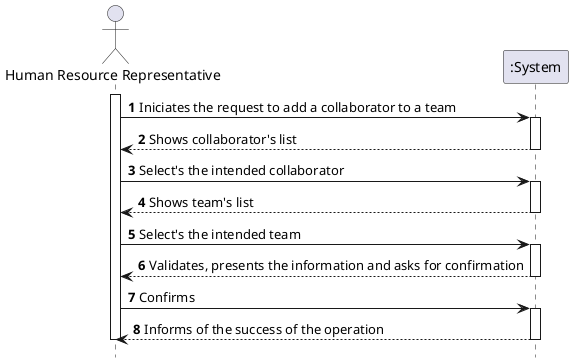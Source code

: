 @startuml
autonumber
hide footbox

actor "Human Resource Representative" as HRR

participant ":System" as SYST

activate HRR
HRR-> SYST : Iniciates the request to add a collaborator to a team
activate SYST

SYST --> HRR: Shows collaborator's list
deactivate SYST

HRR-> SYST : Select's the intended collaborator
activate SYST

SYST --> HRR: Shows team's list
deactivate SYST

HRR-> SYST : Select's the intended team
activate SYST

SYST --> HRR: Validates, presents the information and asks for confirmation
deactivate SYST

HRR-> SYST : Confirms
activate SYST
SYST --> HRR: Informs of the success of the operation
deactivate SYST

deactivate HRR

@enduml